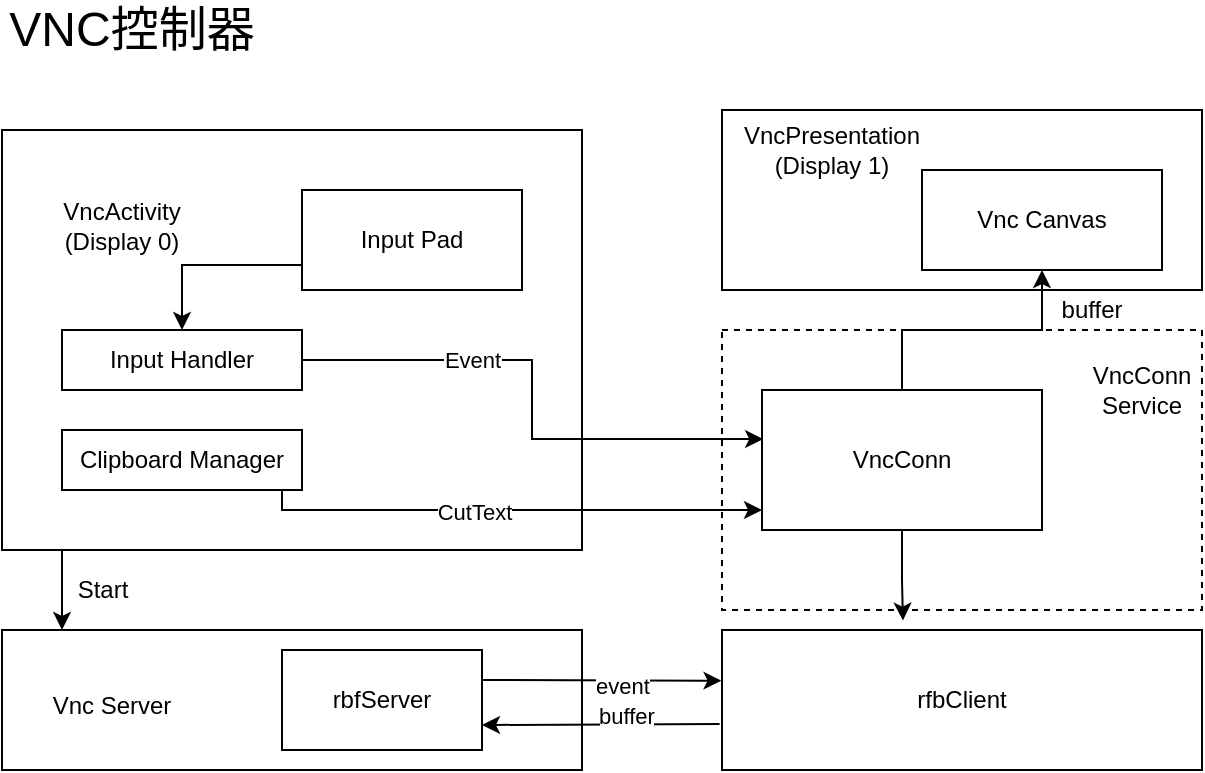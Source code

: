 <mxfile version="14.5.1" type="device"><diagram id="q3dFp4Le7UYRig2O0iIu" name="第 1 页"><mxGraphModel dx="922" dy="663" grid="1" gridSize="10" guides="1" tooltips="1" connect="1" arrows="1" fold="1" page="1" pageScale="1" pageWidth="2336" pageHeight="1654" math="0" shadow="0"><root><mxCell id="0"/><mxCell id="1" parent="0"/><mxCell id="yn4vUENhDF4BYex51pmz-7" value="" style="rounded=0;whiteSpace=wrap;html=1;dashed=1;" vertex="1" parent="1"><mxGeometry x="560" y="390" width="240" height="140" as="geometry"/></mxCell><mxCell id="yn4vUENhDF4BYex51pmz-9" value="" style="rounded=0;whiteSpace=wrap;html=1;" vertex="1" parent="1"><mxGeometry x="560" y="280" width="240" height="90" as="geometry"/></mxCell><mxCell id="yn4vUENhDF4BYex51pmz-3" value="&lt;font style=&quot;font-size: 24px&quot;&gt;VNC控制器&lt;/font&gt;" style="text;html=1;strokeColor=none;fillColor=none;align=center;verticalAlign=middle;whiteSpace=wrap;rounded=0;" vertex="1" parent="1"><mxGeometry x="200" y="230" width="130" height="20" as="geometry"/></mxCell><mxCell id="yn4vUENhDF4BYex51pmz-31" style="edgeStyle=orthogonalEdgeStyle;rounded=0;orthogonalLoop=1;jettySize=auto;html=1;" edge="1" parent="1" source="yn4vUENhDF4BYex51pmz-4" target="yn4vUENhDF4BYex51pmz-5"><mxGeometry relative="1" as="geometry"><Array as="points"><mxPoint x="230" y="520"/><mxPoint x="230" y="520"/></Array></mxGeometry></mxCell><mxCell id="yn4vUENhDF4BYex51pmz-4" value="" style="rounded=0;whiteSpace=wrap;html=1;" vertex="1" parent="1"><mxGeometry x="200" y="290" width="290" height="210" as="geometry"/></mxCell><mxCell id="yn4vUENhDF4BYex51pmz-5" value="" style="rounded=0;whiteSpace=wrap;html=1;" vertex="1" parent="1"><mxGeometry x="200" y="540" width="290" height="70" as="geometry"/></mxCell><mxCell id="yn4vUENhDF4BYex51pmz-23" style="edgeStyle=none;rounded=0;orthogonalLoop=1;jettySize=auto;html=1;entryX=1;entryY=0.75;entryDx=0;entryDy=0;exitX=-0.005;exitY=0.671;exitDx=0;exitDy=0;exitPerimeter=0;" edge="1" parent="1" source="yn4vUENhDF4BYex51pmz-6" target="yn4vUENhDF4BYex51pmz-19"><mxGeometry relative="1" as="geometry"/></mxCell><mxCell id="yn4vUENhDF4BYex51pmz-26" value="buffer" style="edgeLabel;html=1;align=center;verticalAlign=middle;resizable=0;points=[];" vertex="1" connectable="0" parent="yn4vUENhDF4BYex51pmz-23"><mxGeometry x="-0.201" y="-4" relative="1" as="geometry"><mxPoint as="offset"/></mxGeometry></mxCell><mxCell id="yn4vUENhDF4BYex51pmz-6" value="rfbClient" style="rounded=0;whiteSpace=wrap;html=1;" vertex="1" parent="1"><mxGeometry x="560" y="540" width="240" height="70" as="geometry"/></mxCell><mxCell id="yn4vUENhDF4BYex51pmz-13" style="edgeStyle=orthogonalEdgeStyle;rounded=0;orthogonalLoop=1;jettySize=auto;html=1;entryX=0.5;entryY=1;entryDx=0;entryDy=0;" edge="1" parent="1" source="yn4vUENhDF4BYex51pmz-8" target="yn4vUENhDF4BYex51pmz-10"><mxGeometry relative="1" as="geometry"/></mxCell><mxCell id="yn4vUENhDF4BYex51pmz-18" style="edgeStyle=orthogonalEdgeStyle;rounded=0;orthogonalLoop=1;jettySize=auto;html=1;entryX=0.377;entryY=-0.067;entryDx=0;entryDy=0;entryPerimeter=0;" edge="1" parent="1" source="yn4vUENhDF4BYex51pmz-8" target="yn4vUENhDF4BYex51pmz-6"><mxGeometry relative="1" as="geometry"/></mxCell><mxCell id="yn4vUENhDF4BYex51pmz-8" value="VncConn" style="rounded=0;whiteSpace=wrap;html=1;" vertex="1" parent="1"><mxGeometry x="580" y="420" width="140" height="70" as="geometry"/></mxCell><mxCell id="yn4vUENhDF4BYex51pmz-10" value="Vnc Canvas" style="rounded=0;whiteSpace=wrap;html=1;" vertex="1" parent="1"><mxGeometry x="660" y="310" width="120" height="50" as="geometry"/></mxCell><mxCell id="yn4vUENhDF4BYex51pmz-11" value="VncActivity&lt;br&gt;(Display 0)" style="text;html=1;strokeColor=none;fillColor=none;align=center;verticalAlign=middle;whiteSpace=wrap;rounded=0;" vertex="1" parent="1"><mxGeometry x="220" y="315" width="80" height="45" as="geometry"/></mxCell><mxCell id="yn4vUENhDF4BYex51pmz-12" value="VncPresentation&lt;br&gt;(Display 1)" style="text;html=1;strokeColor=none;fillColor=none;align=center;verticalAlign=middle;whiteSpace=wrap;rounded=0;" vertex="1" parent="1"><mxGeometry x="570" y="290" width="90" height="20" as="geometry"/></mxCell><mxCell id="yn4vUENhDF4BYex51pmz-14" value="buffer" style="text;html=1;strokeColor=none;fillColor=none;align=center;verticalAlign=middle;whiteSpace=wrap;rounded=0;" vertex="1" parent="1"><mxGeometry x="720" y="370" width="50" height="20" as="geometry"/></mxCell><mxCell id="yn4vUENhDF4BYex51pmz-16" value="VncConn&lt;br&gt;Service" style="text;html=1;strokeColor=none;fillColor=none;align=center;verticalAlign=middle;whiteSpace=wrap;rounded=0;" vertex="1" parent="1"><mxGeometry x="750" y="410" width="40" height="20" as="geometry"/></mxCell><mxCell id="yn4vUENhDF4BYex51pmz-21" style="rounded=0;orthogonalLoop=1;jettySize=auto;html=1;entryX=-0.001;entryY=0.362;entryDx=0;entryDy=0;entryPerimeter=0;" edge="1" parent="1" target="yn4vUENhDF4BYex51pmz-6"><mxGeometry relative="1" as="geometry"><mxPoint x="440" y="565" as="sourcePoint"/></mxGeometry></mxCell><mxCell id="yn4vUENhDF4BYex51pmz-25" value="event" style="edgeLabel;html=1;align=center;verticalAlign=middle;resizable=0;points=[];" vertex="1" connectable="0" parent="yn4vUENhDF4BYex51pmz-21"><mxGeometry x="0.164" y="-3" relative="1" as="geometry"><mxPoint as="offset"/></mxGeometry></mxCell><mxCell id="yn4vUENhDF4BYex51pmz-19" value="rbfServer" style="rounded=0;whiteSpace=wrap;html=1;" vertex="1" parent="1"><mxGeometry x="340" y="550" width="100" height="50" as="geometry"/></mxCell><mxCell id="yn4vUENhDF4BYex51pmz-20" value="Vnc Server" style="text;html=1;strokeColor=none;fillColor=none;align=center;verticalAlign=middle;whiteSpace=wrap;rounded=0;" vertex="1" parent="1"><mxGeometry x="220" y="565" width="70" height="25" as="geometry"/></mxCell><mxCell id="yn4vUENhDF4BYex51pmz-30" style="edgeStyle=orthogonalEdgeStyle;rounded=0;orthogonalLoop=1;jettySize=auto;html=1;exitX=0;exitY=0.75;exitDx=0;exitDy=0;" edge="1" parent="1" source="yn4vUENhDF4BYex51pmz-27" target="yn4vUENhDF4BYex51pmz-28"><mxGeometry relative="1" as="geometry"/></mxCell><mxCell id="yn4vUENhDF4BYex51pmz-27" value="Input Pad" style="rounded=0;whiteSpace=wrap;html=1;" vertex="1" parent="1"><mxGeometry x="350" y="320" width="110" height="50" as="geometry"/></mxCell><mxCell id="yn4vUENhDF4BYex51pmz-37" style="edgeStyle=orthogonalEdgeStyle;rounded=0;orthogonalLoop=1;jettySize=auto;html=1;entryX=0.004;entryY=0.35;entryDx=0;entryDy=0;entryPerimeter=0;" edge="1" parent="1" source="yn4vUENhDF4BYex51pmz-28" target="yn4vUENhDF4BYex51pmz-8"><mxGeometry relative="1" as="geometry"/></mxCell><mxCell id="yn4vUENhDF4BYex51pmz-39" value="Event" style="edgeLabel;html=1;align=center;verticalAlign=middle;resizable=0;points=[];" vertex="1" connectable="0" parent="yn4vUENhDF4BYex51pmz-37"><mxGeometry x="-0.373" relative="1" as="geometry"><mxPoint as="offset"/></mxGeometry></mxCell><mxCell id="yn4vUENhDF4BYex51pmz-28" value="Input Handler" style="rounded=0;whiteSpace=wrap;html=1;" vertex="1" parent="1"><mxGeometry x="230" y="390" width="120" height="30" as="geometry"/></mxCell><mxCell id="yn4vUENhDF4BYex51pmz-35" style="edgeStyle=orthogonalEdgeStyle;rounded=0;orthogonalLoop=1;jettySize=auto;html=1;" edge="1" parent="1" source="yn4vUENhDF4BYex51pmz-29"><mxGeometry relative="1" as="geometry"><mxPoint x="580" y="480" as="targetPoint"/><Array as="points"><mxPoint x="340" y="480"/><mxPoint x="580" y="480"/></Array></mxGeometry></mxCell><mxCell id="yn4vUENhDF4BYex51pmz-36" value="CutText" style="edgeLabel;html=1;align=center;verticalAlign=middle;resizable=0;points=[];" vertex="1" connectable="0" parent="yn4vUENhDF4BYex51pmz-35"><mxGeometry x="-0.157" y="-1" relative="1" as="geometry"><mxPoint as="offset"/></mxGeometry></mxCell><mxCell id="yn4vUENhDF4BYex51pmz-29" value="Clipboard Manager" style="rounded=0;whiteSpace=wrap;html=1;" vertex="1" parent="1"><mxGeometry x="230" y="440" width="120" height="30" as="geometry"/></mxCell><mxCell id="yn4vUENhDF4BYex51pmz-33" value="Start" style="text;html=1;align=center;verticalAlign=middle;resizable=0;points=[];autosize=1;" vertex="1" parent="1"><mxGeometry x="230" y="510" width="40" height="20" as="geometry"/></mxCell></root></mxGraphModel></diagram></mxfile>